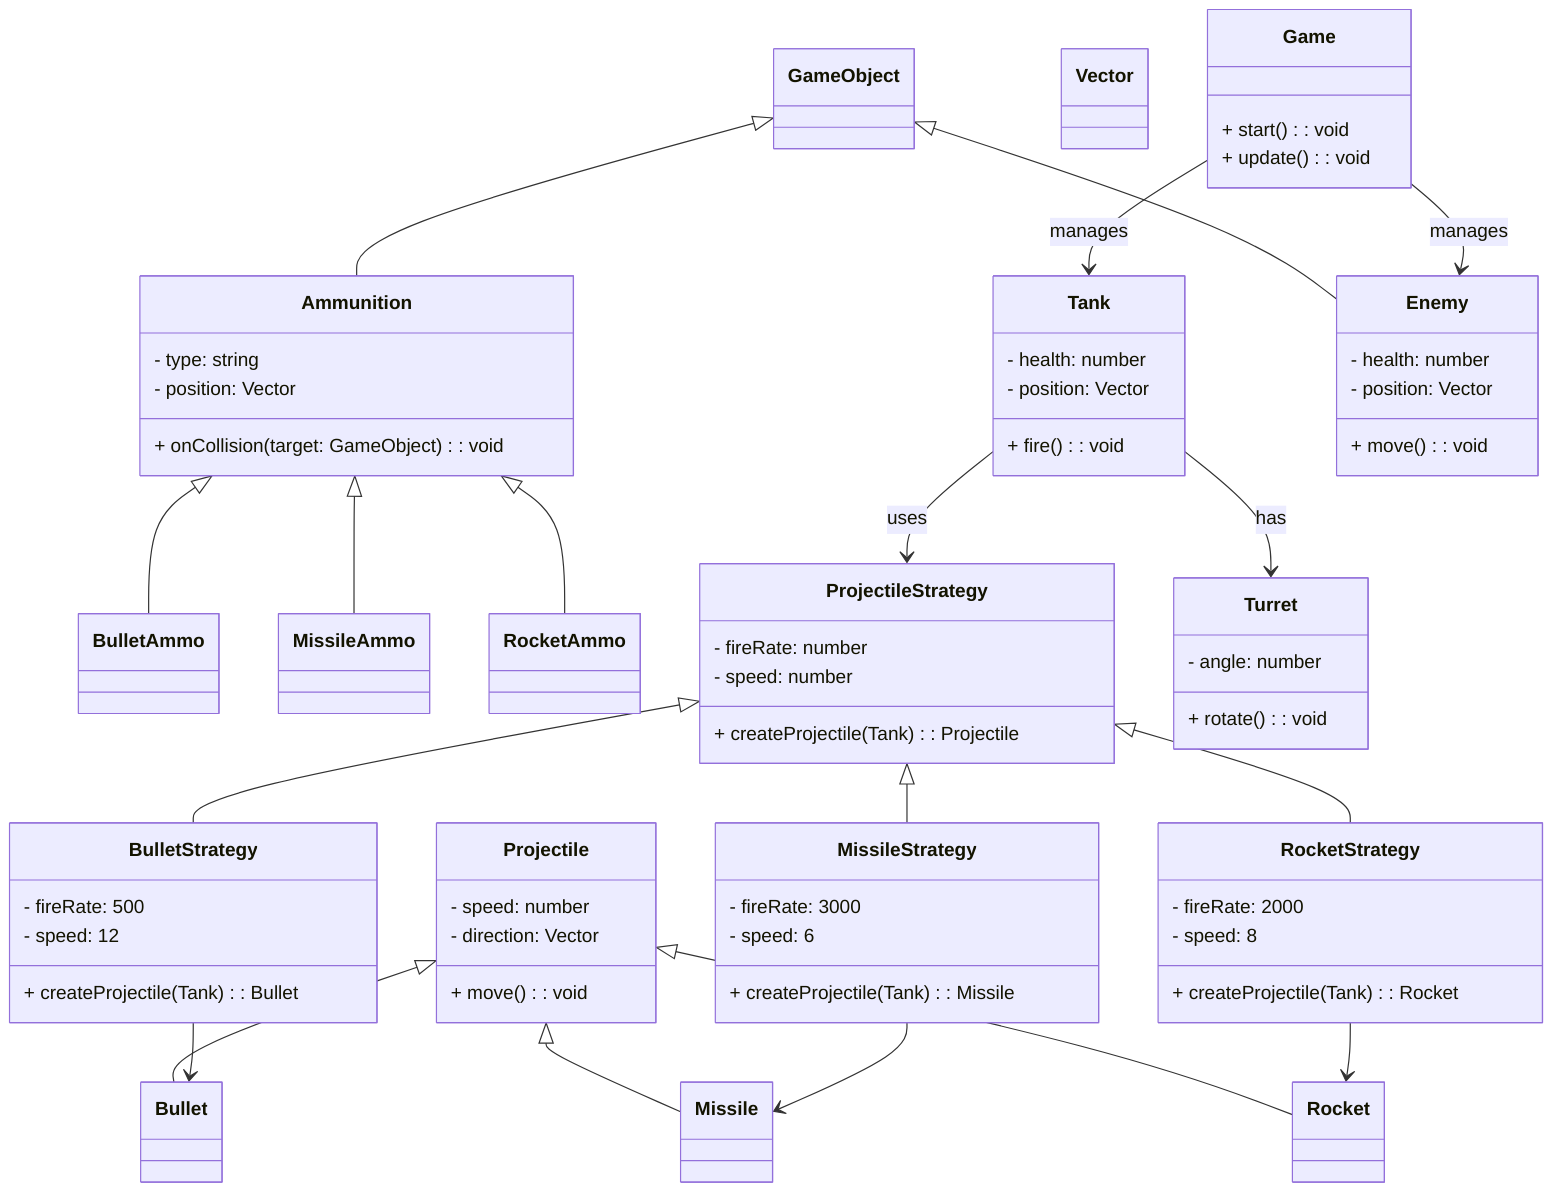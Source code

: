 classDiagram
    class GameObject

    class Vector

    class Ammunition {
        - type: string
        - position: Vector
        + onCollision(target: GameObject): void
    }

    class BulletAmmo
    class MissileAmmo
    class RocketAmmo

    class Projectile {
        - speed: number
        - direction: Vector
        + move(): void
    }

    class Bullet
    class Missile
    class Rocket

    class ProjectileStrategy {
        - fireRate: number
        - speed: number
        + createProjectile(Tank): Projectile
    }

    class BulletStrategy {
        - fireRate: 500
        - speed: 12
        + createProjectile(Tank): Bullet
    }

    class MissileStrategy {
        - fireRate: 3000
        - speed: 6
        + createProjectile(Tank): Missile
    }

    class RocketStrategy {
        - fireRate: 2000
        - speed: 8
        + createProjectile(Tank): Rocket
    }

    class Tank {
        - health: number
        - position: Vector
        + fire(): void
    }

    class Turret {
        - angle: number
        + rotate(): void
    }

    class Enemy {
        - health: number
        - position: Vector
        + move(): void
    }

    class Game {
        + start(): void
        + update(): void
    }

    GameObject <|-- Ammunition
    Ammunition <|-- BulletAmmo
    Ammunition <|-- MissileAmmo
    Ammunition <|-- RocketAmmo

    GameObject <|-- Enemy

    Projectile <|-- Bullet
    Projectile <|-- Missile
    Projectile <|-- Rocket

    ProjectileStrategy <|-- BulletStrategy
    ProjectileStrategy <|-- MissileStrategy
    ProjectileStrategy <|-- RocketStrategy

    BulletStrategy --> Bullet
    MissileStrategy --> Missile
    RocketStrategy --> Rocket

    Tank --> Turret : has
    Tank --> ProjectileStrategy : uses

    Game --> Tank : manages
    Game --> Enemy : manages